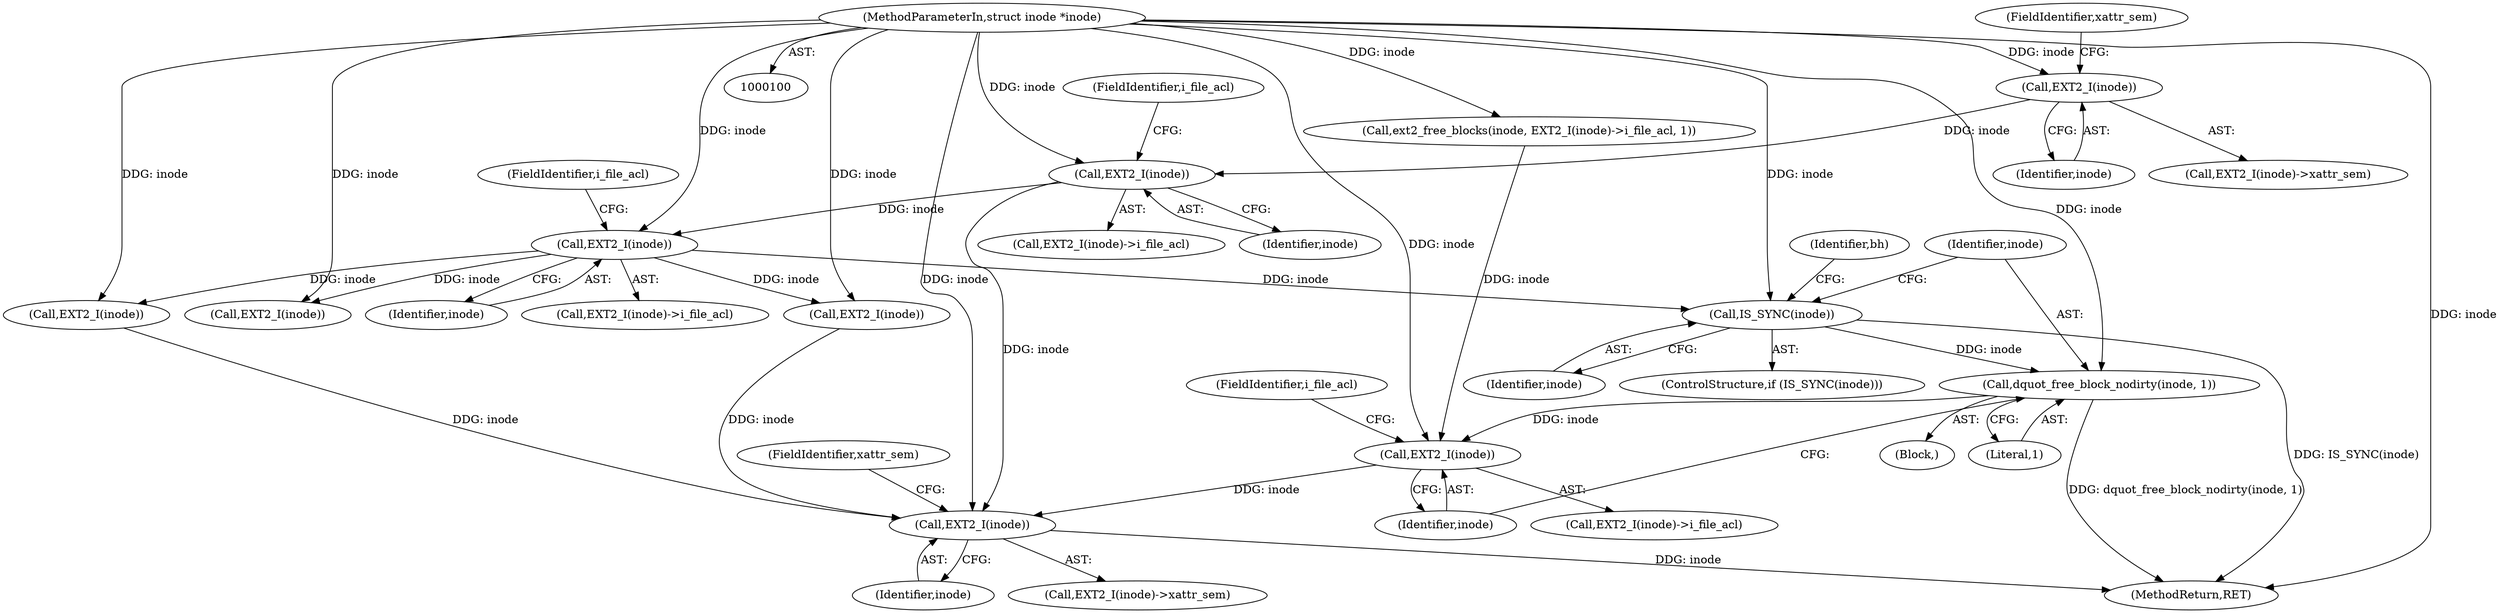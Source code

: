 digraph "0_linux_be0726d33cb8f411945884664924bed3cb8c70ee_6@API" {
"1000257" [label="(Call,dquot_free_block_nodirty(inode, 1))"];
"1000253" [label="(Call,IS_SYNC(inode))"];
"1000128" [label="(Call,EXT2_I(inode))"];
"1000117" [label="(Call,EXT2_I(inode))"];
"1000111" [label="(Call,EXT2_I(inode))"];
"1000101" [label="(MethodParameterIn,struct inode *inode)"];
"1000262" [label="(Call,EXT2_I(inode))"];
"1000272" [label="(Call,EXT2_I(inode))"];
"1000116" [label="(Call,EXT2_I(inode)->i_file_acl)"];
"1000130" [label="(FieldIdentifier,i_file_acl)"];
"1000184" [label="(Call,EXT2_I(inode))"];
"1000274" [label="(FieldIdentifier,xattr_sem)"];
"1000111" [label="(Call,EXT2_I(inode))"];
"1000117" [label="(Call,EXT2_I(inode))"];
"1000145" [label="(Call,EXT2_I(inode))"];
"1000101" [label="(MethodParameterIn,struct inode *inode)"];
"1000264" [label="(FieldIdentifier,i_file_acl)"];
"1000110" [label="(Call,EXT2_I(inode)->xattr_sem)"];
"1000127" [label="(Call,EXT2_I(inode)->i_file_acl)"];
"1000275" [label="(MethodReturn,RET)"];
"1000119" [label="(FieldIdentifier,i_file_acl)"];
"1000253" [label="(Call,IS_SYNC(inode))"];
"1000256" [label="(Identifier,bh)"];
"1000213" [label="(Call,ext2_free_blocks(inode, EXT2_I(inode)->i_file_acl, 1))"];
"1000258" [label="(Identifier,inode)"];
"1000118" [label="(Identifier,inode)"];
"1000113" [label="(FieldIdentifier,xattr_sem)"];
"1000129" [label="(Identifier,inode)"];
"1000254" [label="(Identifier,inode)"];
"1000262" [label="(Call,EXT2_I(inode))"];
"1000257" [label="(Call,dquot_free_block_nodirty(inode, 1))"];
"1000263" [label="(Identifier,inode)"];
"1000272" [label="(Call,EXT2_I(inode))"];
"1000227" [label="(Block,)"];
"1000216" [label="(Call,EXT2_I(inode))"];
"1000112" [label="(Identifier,inode)"];
"1000128" [label="(Call,EXT2_I(inode))"];
"1000259" [label="(Literal,1)"];
"1000273" [label="(Identifier,inode)"];
"1000261" [label="(Call,EXT2_I(inode)->i_file_acl)"];
"1000271" [label="(Call,EXT2_I(inode)->xattr_sem)"];
"1000252" [label="(ControlStructure,if (IS_SYNC(inode)))"];
"1000257" -> "1000227"  [label="AST: "];
"1000257" -> "1000259"  [label="CFG: "];
"1000258" -> "1000257"  [label="AST: "];
"1000259" -> "1000257"  [label="AST: "];
"1000263" -> "1000257"  [label="CFG: "];
"1000257" -> "1000275"  [label="DDG: dquot_free_block_nodirty(inode, 1)"];
"1000253" -> "1000257"  [label="DDG: inode"];
"1000101" -> "1000257"  [label="DDG: inode"];
"1000257" -> "1000262"  [label="DDG: inode"];
"1000253" -> "1000252"  [label="AST: "];
"1000253" -> "1000254"  [label="CFG: "];
"1000254" -> "1000253"  [label="AST: "];
"1000256" -> "1000253"  [label="CFG: "];
"1000258" -> "1000253"  [label="CFG: "];
"1000253" -> "1000275"  [label="DDG: IS_SYNC(inode)"];
"1000128" -> "1000253"  [label="DDG: inode"];
"1000101" -> "1000253"  [label="DDG: inode"];
"1000128" -> "1000127"  [label="AST: "];
"1000128" -> "1000129"  [label="CFG: "];
"1000129" -> "1000128"  [label="AST: "];
"1000130" -> "1000128"  [label="CFG: "];
"1000117" -> "1000128"  [label="DDG: inode"];
"1000101" -> "1000128"  [label="DDG: inode"];
"1000128" -> "1000145"  [label="DDG: inode"];
"1000128" -> "1000184"  [label="DDG: inode"];
"1000128" -> "1000216"  [label="DDG: inode"];
"1000117" -> "1000116"  [label="AST: "];
"1000117" -> "1000118"  [label="CFG: "];
"1000118" -> "1000117"  [label="AST: "];
"1000119" -> "1000117"  [label="CFG: "];
"1000111" -> "1000117"  [label="DDG: inode"];
"1000101" -> "1000117"  [label="DDG: inode"];
"1000117" -> "1000272"  [label="DDG: inode"];
"1000111" -> "1000110"  [label="AST: "];
"1000111" -> "1000112"  [label="CFG: "];
"1000112" -> "1000111"  [label="AST: "];
"1000113" -> "1000111"  [label="CFG: "];
"1000101" -> "1000111"  [label="DDG: inode"];
"1000101" -> "1000100"  [label="AST: "];
"1000101" -> "1000275"  [label="DDG: inode"];
"1000101" -> "1000145"  [label="DDG: inode"];
"1000101" -> "1000184"  [label="DDG: inode"];
"1000101" -> "1000213"  [label="DDG: inode"];
"1000101" -> "1000216"  [label="DDG: inode"];
"1000101" -> "1000262"  [label="DDG: inode"];
"1000101" -> "1000272"  [label="DDG: inode"];
"1000262" -> "1000261"  [label="AST: "];
"1000262" -> "1000263"  [label="CFG: "];
"1000263" -> "1000262"  [label="AST: "];
"1000264" -> "1000262"  [label="CFG: "];
"1000213" -> "1000262"  [label="DDG: inode"];
"1000262" -> "1000272"  [label="DDG: inode"];
"1000272" -> "1000271"  [label="AST: "];
"1000272" -> "1000273"  [label="CFG: "];
"1000273" -> "1000272"  [label="AST: "];
"1000274" -> "1000272"  [label="CFG: "];
"1000272" -> "1000275"  [label="DDG: inode"];
"1000184" -> "1000272"  [label="DDG: inode"];
"1000145" -> "1000272"  [label="DDG: inode"];
}
